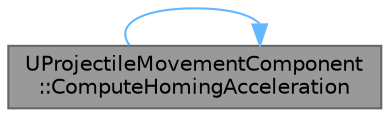 digraph "UProjectileMovementComponent::ComputeHomingAcceleration"
{
 // INTERACTIVE_SVG=YES
 // LATEX_PDF_SIZE
  bgcolor="transparent";
  edge [fontname=Helvetica,fontsize=10,labelfontname=Helvetica,labelfontsize=10];
  node [fontname=Helvetica,fontsize=10,shape=box,height=0.2,width=0.4];
  rankdir="LR";
  Node1 [id="Node000001",label="UProjectileMovementComponent\l::ComputeHomingAcceleration",height=0.2,width=0.4,color="gray40", fillcolor="grey60", style="filled", fontcolor="black",tooltip="Allow the projectile to track towards its homing target."];
  Node1 -> Node1 [id="edge1_Node000001_Node000001",color="steelblue1",style="solid",tooltip=" "];
}

